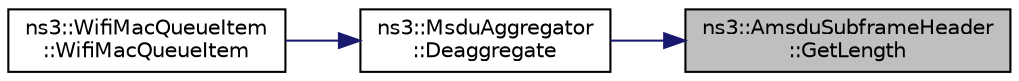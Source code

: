 digraph "ns3::AmsduSubframeHeader::GetLength"
{
 // LATEX_PDF_SIZE
  edge [fontname="Helvetica",fontsize="10",labelfontname="Helvetica",labelfontsize="10"];
  node [fontname="Helvetica",fontsize="10",shape=record];
  rankdir="RL";
  Node1 [label="ns3::AmsduSubframeHeader\l::GetLength",height=0.2,width=0.4,color="black", fillcolor="grey75", style="filled", fontcolor="black",tooltip="Get length function."];
  Node1 -> Node2 [dir="back",color="midnightblue",fontsize="10",style="solid",fontname="Helvetica"];
  Node2 [label="ns3::MsduAggregator\l::Deaggregate",height=0.2,width=0.4,color="black", fillcolor="white", style="filled",URL="$classns3_1_1_msdu_aggregator.html#a5fbab40dc4a2b4b8ff94508ca7c988fc",tooltip=" "];
  Node2 -> Node3 [dir="back",color="midnightblue",fontsize="10",style="solid",fontname="Helvetica"];
  Node3 [label="ns3::WifiMacQueueItem\l::WifiMacQueueItem",height=0.2,width=0.4,color="black", fillcolor="white", style="filled",URL="$classns3_1_1_wifi_mac_queue_item.html#ad5296279da035380be026603d06748de",tooltip="Create a Wifi MAC queue item containing a packet and a Wifi MAC header."];
}
